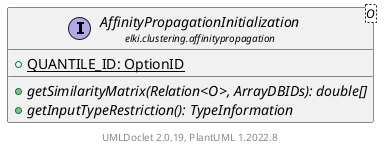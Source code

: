 @startuml
    remove .*\.(Instance|Par|Parameterizer|Factory)$
    set namespaceSeparator none
    hide empty fields
    hide empty methods

    interface "<size:14>AffinityPropagationInitialization\n<size:10>elki.clustering.affinitypropagation" as elki.clustering.affinitypropagation.AffinityPropagationInitialization<O> [[AffinityPropagationInitialization.html]] {
        {static} +QUANTILE_ID: OptionID
        {abstract} +getSimilarityMatrix(Relation<O>, ArrayDBIDs): double[]
        {abstract} +getInputTypeRestriction(): TypeInformation
    }

    center footer UMLDoclet 2.0.19, PlantUML 1.2022.8
@enduml
